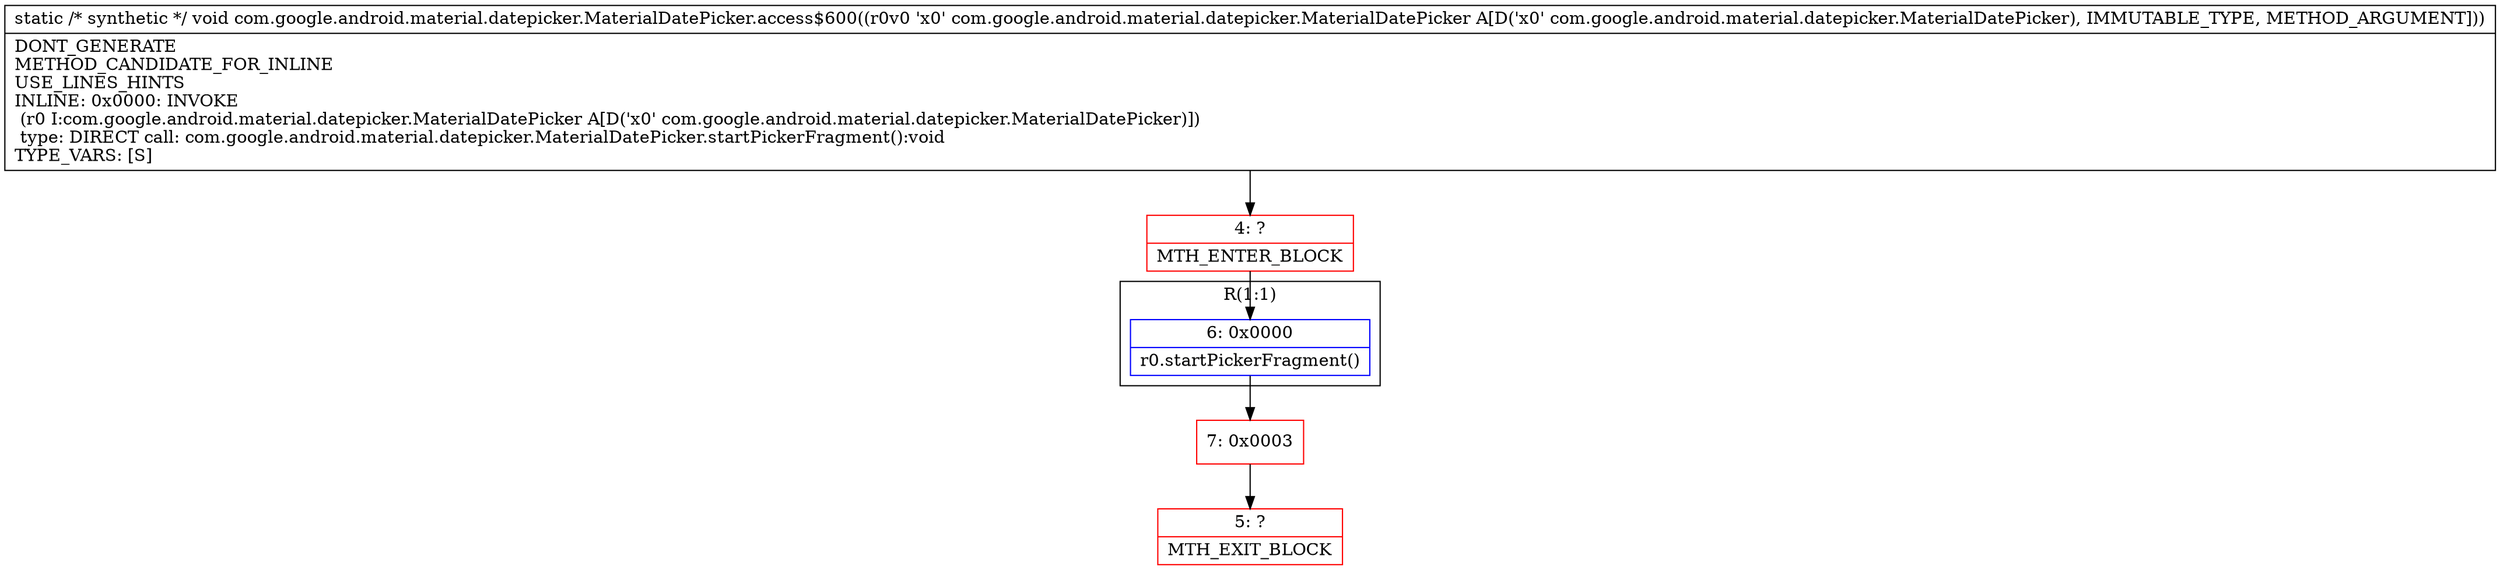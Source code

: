 digraph "CFG forcom.google.android.material.datepicker.MaterialDatePicker.access$600(Lcom\/google\/android\/material\/datepicker\/MaterialDatePicker;)V" {
subgraph cluster_Region_603958498 {
label = "R(1:1)";
node [shape=record,color=blue];
Node_6 [shape=record,label="{6\:\ 0x0000|r0.startPickerFragment()\l}"];
}
Node_4 [shape=record,color=red,label="{4\:\ ?|MTH_ENTER_BLOCK\l}"];
Node_7 [shape=record,color=red,label="{7\:\ 0x0003}"];
Node_5 [shape=record,color=red,label="{5\:\ ?|MTH_EXIT_BLOCK\l}"];
MethodNode[shape=record,label="{static \/* synthetic *\/ void com.google.android.material.datepicker.MaterialDatePicker.access$600((r0v0 'x0' com.google.android.material.datepicker.MaterialDatePicker A[D('x0' com.google.android.material.datepicker.MaterialDatePicker), IMMUTABLE_TYPE, METHOD_ARGUMENT]))  | DONT_GENERATE\lMETHOD_CANDIDATE_FOR_INLINE\lUSE_LINES_HINTS\lINLINE: 0x0000: INVOKE  \l  (r0 I:com.google.android.material.datepicker.MaterialDatePicker A[D('x0' com.google.android.material.datepicker.MaterialDatePicker)])\l type: DIRECT call: com.google.android.material.datepicker.MaterialDatePicker.startPickerFragment():void\lTYPE_VARS: [S]\l}"];
MethodNode -> Node_4;Node_6 -> Node_7;
Node_4 -> Node_6;
Node_7 -> Node_5;
}

